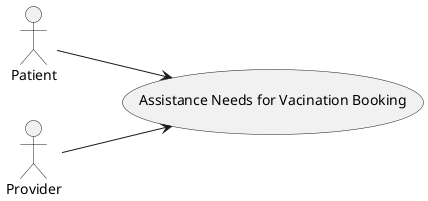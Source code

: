 @startuml

left to right direction
usecase "Assistance Needs for Vacination Booking" as UC1
Patient --> (UC1)
Provider --> (UC1)

@enduml